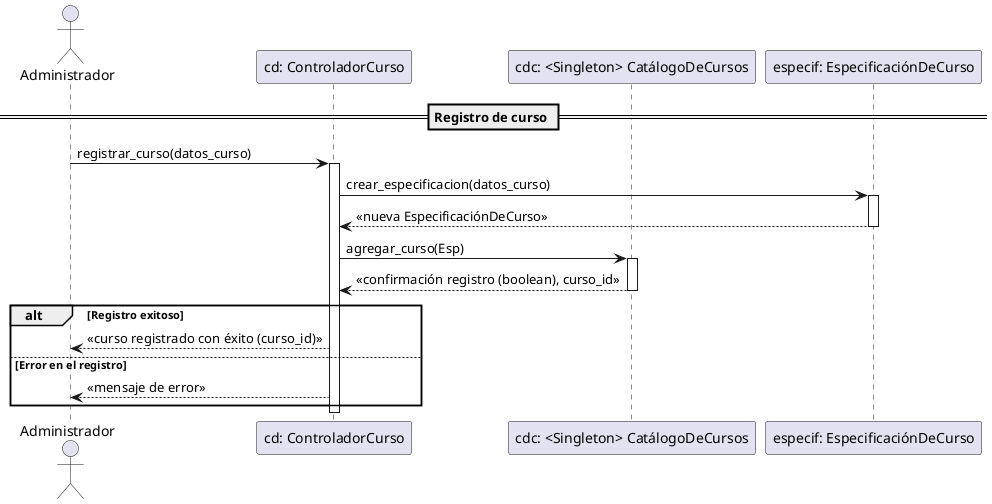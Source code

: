 @startuml
actor Administrador

participant "cd: ControladorCurso" as CC
participant "cdc: <Singleton> CatálogoDeCursos" as Cat
participant "especif: EspecificaciónDeCurso" as Esp

== Registro de curso ==
Administrador -> CC : registrar_curso(datos_curso)
activate CC

CC -> Esp : crear_especificacion(datos_curso)
activate Esp
Esp --> CC : <<nueva EspecificaciónDeCurso>>
deactivate Esp

CC -> Cat : agregar_curso(Esp)
activate Cat
Cat --> CC : <<confirmación registro (boolean), curso_id>>
deactivate Cat

alt Registro exitoso
    CC --> Administrador : <<curso registrado con éxito (curso_id)>>
else Error en el registro
    CC --> Administrador : <<mensaje de error>>
end

deactivate CC
@enduml
